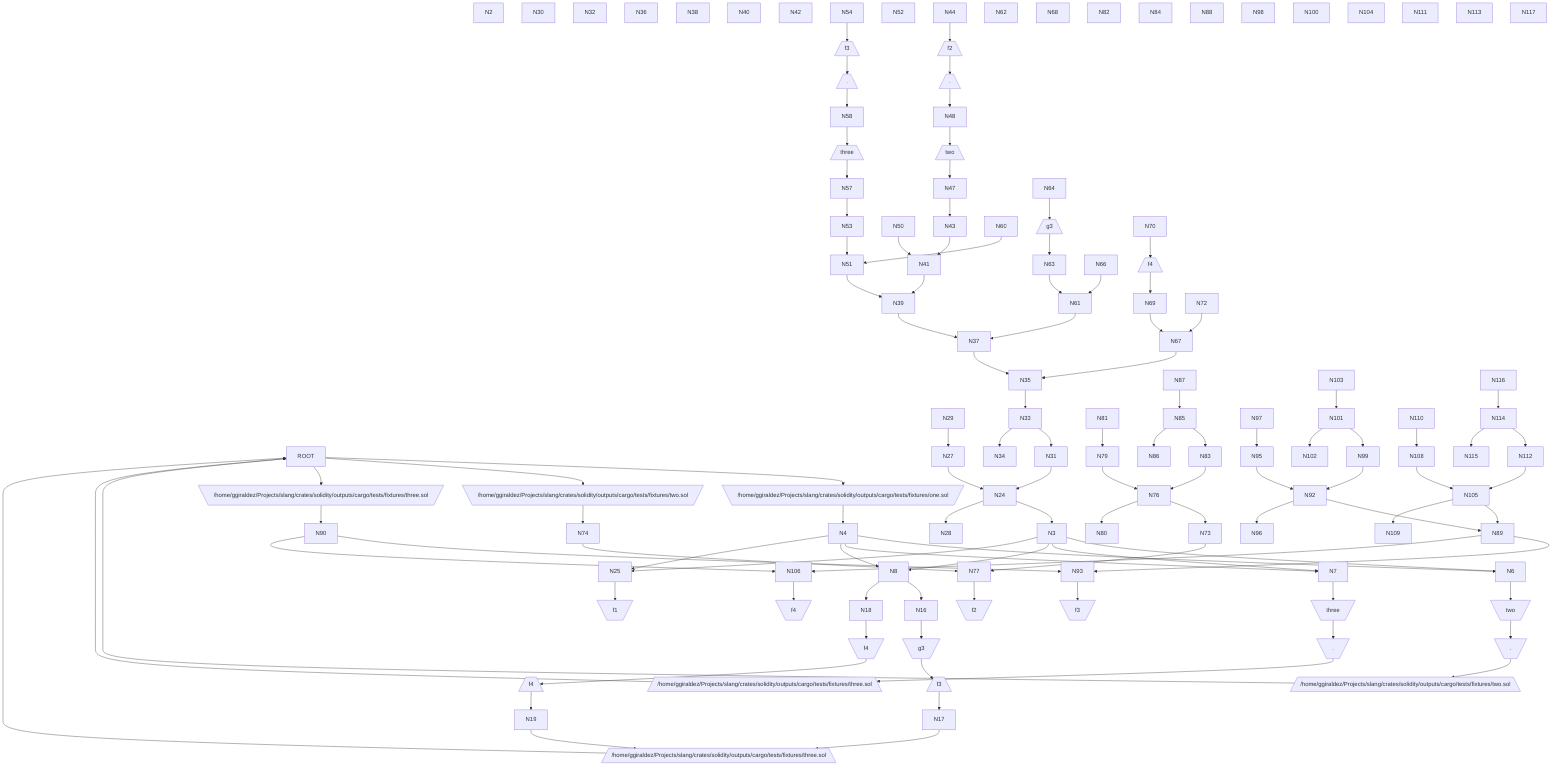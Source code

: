 graph TD
	N1[ROOT]
	N1 --> N5
	N1 --> N75
	N1 --> N91
	N2
	N3
	N3 --> N6
	N3 --> N7
	N3 --> N8
	N3 --> N25
	N4
	N4 --> N6
	N4 --> N7
	N4 --> N8
	N4 --> N25
	N5[\/home/ggiraldez/Projects/slang/crates/solidity/outputs/cargo/tests/fixtures/one.sol/]
	N5 --> N4
	N6
	N6 --> N10
	N7
	N7 --> N13
	N8
	N8 --> N16
	N8 --> N18
	N9[//home/ggiraldez/Projects/slang/crates/solidity/outputs/cargo/tests/fixtures/two.sol\]
	N9 --> N1
	N10[\two/]
	N10 --> N11
	N11[\./]
	N11 --> N9
	N12[//home/ggiraldez/Projects/slang/crates/solidity/outputs/cargo/tests/fixtures/three.sol\]
	N12 --> N1
	N13[\three/]
	N13 --> N14
	N14[\./]
	N14 --> N12
	N15[//home/ggiraldez/Projects/slang/crates/solidity/outputs/cargo/tests/fixtures/three.sol\]
	N15 --> N1
	N16
	N16 --> N20
	N17
	N17 --> N15
	N18
	N18 --> N22
	N19
	N19 --> N15
	N20[\g3/]
	N20 --> N21
	N21[/f3\]
	N21 --> N17
	N22[\f4/]
	N22 --> N23
	N23[/f4\]
	N23 --> N19
	N24
	N24 --> N3
	N24 --> N28
	N25
	N25 --> N26
	N26[\f1/]
	N27
	N27 --> N24
	N28
	N29
	N29 --> N27
	N30
	N31
	N31 --> N24
	N32
	N33
	N33 --> N31
	N33 --> N34
	N34
	N35
	N35 --> N33
	N36
	N37
	N37 --> N35
	N38
	N39
	N39 --> N37
	N40
	N41
	N41 --> N39
	N42
	N43
	N43 --> N41
	N44
	N44 --> N45
	N45[/f2\]
	N45 --> N46
	N46[/.\]
	N46 --> N48
	N47
	N47 --> N43
	N48
	N48 --> N49
	N49[/two\]
	N49 --> N47
	N50
	N50 --> N41
	N51
	N51 --> N39
	N52
	N53
	N53 --> N51
	N54
	N54 --> N55
	N55[/f3\]
	N55 --> N56
	N56[/.\]
	N56 --> N58
	N57
	N57 --> N53
	N58
	N58 --> N59
	N59[/three\]
	N59 --> N57
	N60
	N60 --> N51
	N61
	N61 --> N37
	N62
	N63
	N63 --> N61
	N64
	N64 --> N65
	N65[/g3\]
	N65 --> N63
	N66
	N66 --> N61
	N67
	N67 --> N35
	N68
	N69
	N69 --> N67
	N70
	N70 --> N71
	N71[/f4\]
	N71 --> N69
	N72
	N72 --> N67
	N73
	N73 --> N77
	N74
	N74 --> N77
	N75[\/home/ggiraldez/Projects/slang/crates/solidity/outputs/cargo/tests/fixtures/two.sol/]
	N75 --> N74
	N76
	N76 --> N73
	N76 --> N80
	N77
	N77 --> N78
	N78[\f2/]
	N79
	N79 --> N76
	N80
	N81
	N81 --> N79
	N82
	N83
	N83 --> N76
	N84
	N85
	N85 --> N83
	N85 --> N86
	N86
	N87
	N87 --> N85
	N88
	N89
	N89 --> N93
	N89 --> N106
	N90
	N90 --> N93
	N90 --> N106
	N91[\/home/ggiraldez/Projects/slang/crates/solidity/outputs/cargo/tests/fixtures/three.sol/]
	N91 --> N90
	N92
	N92 --> N89
	N92 --> N96
	N93
	N93 --> N94
	N94[\f3/]
	N95
	N95 --> N92
	N96
	N97
	N97 --> N95
	N98
	N99
	N99 --> N92
	N100
	N101
	N101 --> N99
	N101 --> N102
	N102
	N103
	N103 --> N101
	N104
	N105
	N105 --> N89
	N105 --> N109
	N106
	N106 --> N107
	N107[\f4/]
	N108
	N108 --> N105
	N109
	N110
	N110 --> N108
	N111
	N112
	N112 --> N105
	N113
	N114
	N114 --> N112
	N114 --> N115
	N115
	N116
	N116 --> N114
	N117